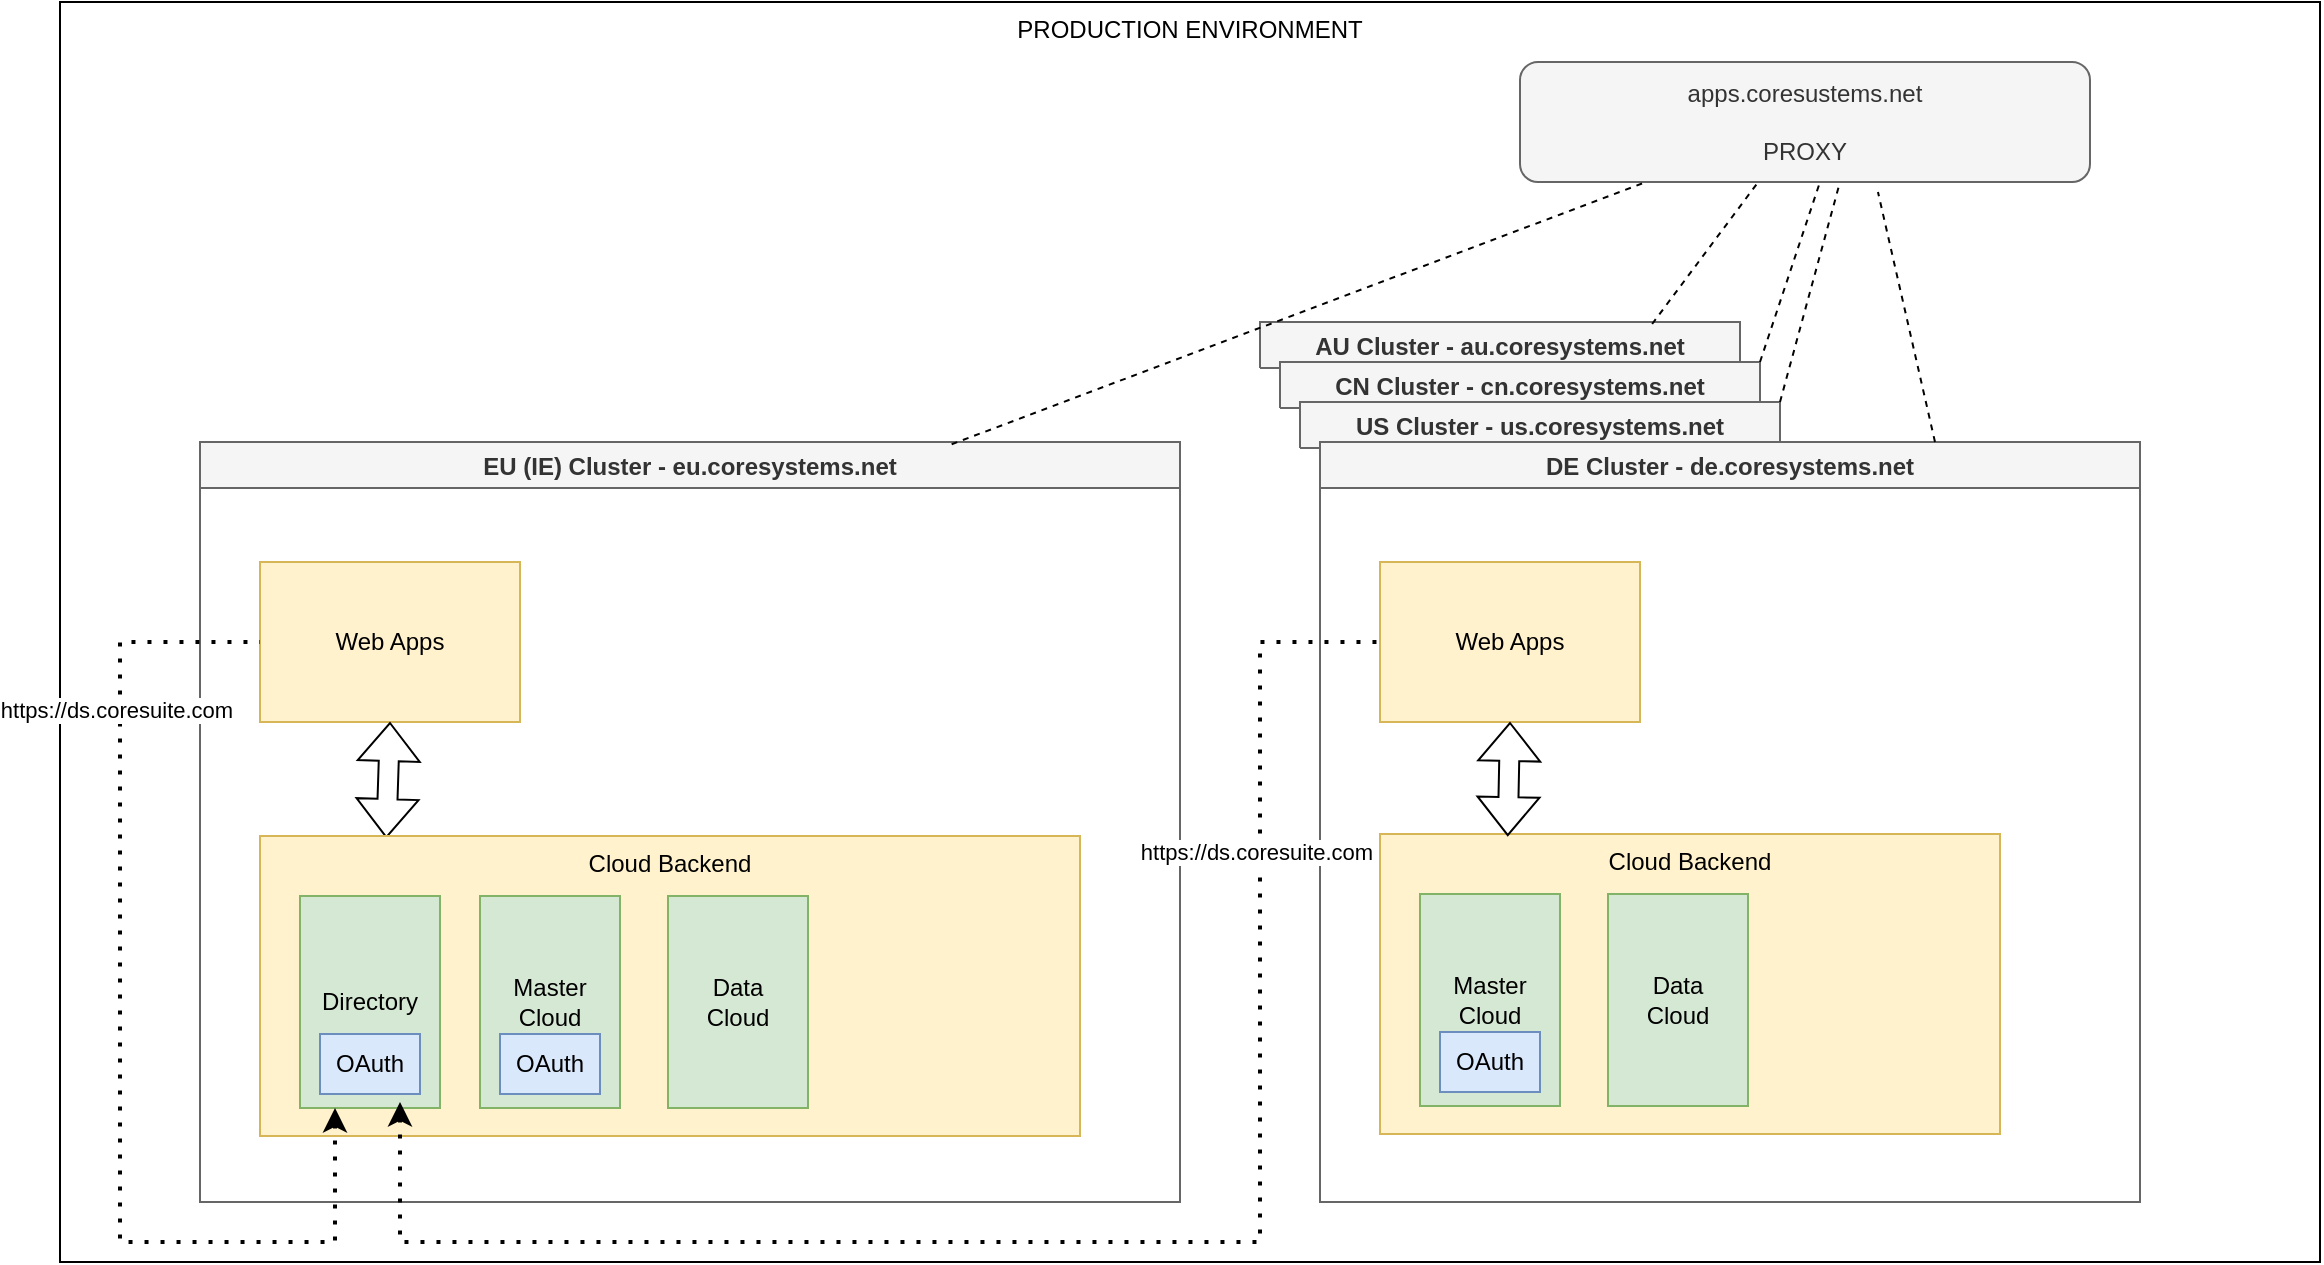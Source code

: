 <mxfile version="15.8.9" type="github">
  <diagram id="gdlnoZKZklTp6bTF2Lhv" name="Page-1">
    <mxGraphModel dx="1625" dy="764" grid="1" gridSize="10" guides="1" tooltips="1" connect="1" arrows="1" fold="1" page="1" pageScale="1" pageWidth="827" pageHeight="1169" math="0" shadow="0">
      <root>
        <mxCell id="0" />
        <mxCell id="1" parent="0" />
        <mxCell id="xhJdrprikNvAxsZIHGfB-2" value="PRODUCTION ENVIRONMENT" style="rounded=0;whiteSpace=wrap;html=1;verticalAlign=top;" vertex="1" parent="1">
          <mxGeometry x="40" y="40" width="1130" height="630" as="geometry" />
        </mxCell>
        <mxCell id="xhJdrprikNvAxsZIHGfB-4" value="AU Cluster - au.coresystems.net" style="swimlane;fillColor=#f5f5f5;fontColor=#333333;strokeColor=#666666;" vertex="1" collapsed="1" parent="1">
          <mxGeometry x="640" y="200" width="240" height="23" as="geometry">
            <mxRectangle x="640" y="200" width="410" height="380" as="alternateBounds" />
          </mxGeometry>
        </mxCell>
        <mxCell id="xhJdrprikNvAxsZIHGfB-9" value="CN Cluster - cn.coresystems.net" style="swimlane;fillColor=#f5f5f5;fontColor=#333333;strokeColor=#666666;" vertex="1" collapsed="1" parent="1">
          <mxGeometry x="650" y="220" width="240" height="23" as="geometry">
            <mxRectangle x="650" y="220" width="410" height="380" as="alternateBounds" />
          </mxGeometry>
        </mxCell>
        <mxCell id="xhJdrprikNvAxsZIHGfB-10" value="US Cluster - us.coresystems.net" style="swimlane;fillColor=#f5f5f5;fontColor=#333333;strokeColor=#666666;" vertex="1" collapsed="1" parent="1">
          <mxGeometry x="660" y="240" width="240" height="23" as="geometry">
            <mxRectangle x="660" y="240" width="410" height="380" as="alternateBounds" />
          </mxGeometry>
        </mxCell>
        <mxCell id="xhJdrprikNvAxsZIHGfB-11" value="DE Cluster - de.coresystems.net" style="swimlane;fillColor=#f5f5f5;fontColor=#333333;strokeColor=#666666;" vertex="1" parent="1">
          <mxGeometry x="670" y="260" width="410" height="380" as="geometry">
            <mxRectangle x="100" y="240" width="50" height="23" as="alternateBounds" />
          </mxGeometry>
        </mxCell>
        <mxCell id="xhJdrprikNvAxsZIHGfB-12" value="EU (IE) Cluster - eu.coresystems.net" style="swimlane;fillColor=#f5f5f5;fontColor=#333333;strokeColor=#666666;" vertex="1" parent="1">
          <mxGeometry x="110" y="260" width="490" height="380" as="geometry" />
        </mxCell>
        <mxCell id="xhJdrprikNvAxsZIHGfB-14" value="Web Apps" style="rounded=0;whiteSpace=wrap;html=1;fillColor=#fff2cc;strokeColor=#d6b656;" vertex="1" parent="1">
          <mxGeometry x="140" y="320" width="130" height="80" as="geometry" />
        </mxCell>
        <mxCell id="xhJdrprikNvAxsZIHGfB-38" value="" style="endArrow=none;dashed=1;html=1;rounded=0;exitX=1;exitY=0;exitDx=0;exitDy=0;" edge="1" parent="1" source="xhJdrprikNvAxsZIHGfB-10">
          <mxGeometry width="50" height="50" relative="1" as="geometry">
            <mxPoint x="660" y="170" as="sourcePoint" />
            <mxPoint x="930" y="130" as="targetPoint" />
          </mxGeometry>
        </mxCell>
        <mxCell id="xhJdrprikNvAxsZIHGfB-26" value="Web Apps" style="rounded=0;whiteSpace=wrap;html=1;fillColor=#fff2cc;strokeColor=#d6b656;" vertex="1" parent="1">
          <mxGeometry x="700" y="320" width="130" height="80" as="geometry" />
        </mxCell>
        <mxCell id="xhJdrprikNvAxsZIHGfB-34" value="&lt;div&gt;apps.coresustems.net&lt;/div&gt;&lt;div&gt;&lt;br&gt;&lt;/div&gt;&lt;div&gt;PROXY&lt;br&gt;&lt;/div&gt;" style="rounded=1;whiteSpace=wrap;html=1;fillColor=#f5f5f5;fontColor=#333333;strokeColor=#666666;" vertex="1" parent="1">
          <mxGeometry x="770" y="70" width="285" height="60" as="geometry" />
        </mxCell>
        <mxCell id="xhJdrprikNvAxsZIHGfB-35" value="" style="endArrow=none;dashed=1;html=1;rounded=0;exitX=0.767;exitY=0.003;exitDx=0;exitDy=0;exitPerimeter=0;" edge="1" parent="1" source="xhJdrprikNvAxsZIHGfB-12" target="xhJdrprikNvAxsZIHGfB-34">
          <mxGeometry width="50" height="50" relative="1" as="geometry">
            <mxPoint x="590" y="170" as="sourcePoint" />
            <mxPoint x="640" y="120" as="targetPoint" />
          </mxGeometry>
        </mxCell>
        <mxCell id="xhJdrprikNvAxsZIHGfB-36" value="" style="endArrow=none;dashed=1;html=1;rounded=0;exitX=0.75;exitY=0;exitDx=0;exitDy=0;entryX=0.628;entryY=1.083;entryDx=0;entryDy=0;entryPerimeter=0;" edge="1" parent="1" source="xhJdrprikNvAxsZIHGfB-11" target="xhJdrprikNvAxsZIHGfB-34">
          <mxGeometry width="50" height="50" relative="1" as="geometry">
            <mxPoint x="600" y="420" as="sourcePoint" />
            <mxPoint x="650" y="370" as="targetPoint" />
          </mxGeometry>
        </mxCell>
        <mxCell id="xhJdrprikNvAxsZIHGfB-39" value="" style="endArrow=none;dashed=1;html=1;rounded=0;exitX=1;exitY=0;exitDx=0;exitDy=0;" edge="1" parent="1" source="xhJdrprikNvAxsZIHGfB-9">
          <mxGeometry width="50" height="50" relative="1" as="geometry">
            <mxPoint x="771.97" y="245.009" as="sourcePoint" />
            <mxPoint x="920" y="130" as="targetPoint" />
          </mxGeometry>
        </mxCell>
        <mxCell id="xhJdrprikNvAxsZIHGfB-40" value="" style="endArrow=none;dashed=1;html=1;rounded=0;entryX=0.418;entryY=1;entryDx=0;entryDy=0;entryPerimeter=0;exitX=0.817;exitY=0.043;exitDx=0;exitDy=0;exitPerimeter=0;" edge="1" parent="1" source="xhJdrprikNvAxsZIHGfB-4" target="xhJdrprikNvAxsZIHGfB-34">
          <mxGeometry width="50" height="50" relative="1" as="geometry">
            <mxPoint x="754" y="230.989" as="sourcePoint" />
            <mxPoint x="860" y="140" as="targetPoint" />
          </mxGeometry>
        </mxCell>
        <mxCell id="xhJdrprikNvAxsZIHGfB-41" value="" style="shape=flexArrow;endArrow=classic;startArrow=classic;html=1;rounded=0;entryX=0.5;entryY=1;entryDx=0;entryDy=0;exitX=0.154;exitY=0.007;exitDx=0;exitDy=0;exitPerimeter=0;" edge="1" parent="1" source="xhJdrprikNvAxsZIHGfB-17" target="xhJdrprikNvAxsZIHGfB-14">
          <mxGeometry width="100" height="100" relative="1" as="geometry">
            <mxPoint x="180" y="450" as="sourcePoint" />
            <mxPoint x="260" y="380" as="targetPoint" />
          </mxGeometry>
        </mxCell>
        <mxCell id="xhJdrprikNvAxsZIHGfB-42" value="" style="group" vertex="1" connectable="0" parent="1">
          <mxGeometry x="140" y="457" width="410" height="150" as="geometry" />
        </mxCell>
        <mxCell id="xhJdrprikNvAxsZIHGfB-17" value="Cloud Backend" style="rounded=0;whiteSpace=wrap;html=1;verticalAlign=top;fillColor=#fff2cc;strokeColor=#d6b656;" vertex="1" parent="xhJdrprikNvAxsZIHGfB-42">
          <mxGeometry width="410" height="150" as="geometry" />
        </mxCell>
        <mxCell id="xhJdrprikNvAxsZIHGfB-20" value="Directory" style="rounded=0;whiteSpace=wrap;html=1;fillColor=#d5e8d4;strokeColor=#82b366;" vertex="1" parent="xhJdrprikNvAxsZIHGfB-42">
          <mxGeometry x="20" y="30" width="70" height="106" as="geometry" />
        </mxCell>
        <mxCell id="xhJdrprikNvAxsZIHGfB-21" value="&lt;div&gt;Master&lt;/div&gt;&lt;div&gt;Cloud&lt;br&gt;&lt;/div&gt;" style="rounded=0;whiteSpace=wrap;html=1;fillColor=#d5e8d4;strokeColor=#82b366;" vertex="1" parent="xhJdrprikNvAxsZIHGfB-42">
          <mxGeometry x="110" y="30" width="70" height="106" as="geometry" />
        </mxCell>
        <mxCell id="xhJdrprikNvAxsZIHGfB-22" value="&lt;div&gt;Data&lt;/div&gt;&lt;div&gt;Cloud&lt;br&gt;&lt;/div&gt;" style="rounded=0;whiteSpace=wrap;html=1;fillColor=#d5e8d4;strokeColor=#82b366;" vertex="1" parent="xhJdrprikNvAxsZIHGfB-42">
          <mxGeometry x="204" y="30" width="70" height="106" as="geometry" />
        </mxCell>
        <mxCell id="xhJdrprikNvAxsZIHGfB-23" value="OAuth" style="rounded=0;whiteSpace=wrap;html=1;fillColor=#dae8fc;strokeColor=#6c8ebf;" vertex="1" parent="xhJdrprikNvAxsZIHGfB-42">
          <mxGeometry x="30" y="99" width="50" height="30" as="geometry" />
        </mxCell>
        <mxCell id="xhJdrprikNvAxsZIHGfB-25" value="OAuth" style="rounded=0;whiteSpace=wrap;html=1;fillColor=#dae8fc;strokeColor=#6c8ebf;" vertex="1" parent="xhJdrprikNvAxsZIHGfB-42">
          <mxGeometry x="120" y="99" width="50" height="30" as="geometry" />
        </mxCell>
        <mxCell id="xhJdrprikNvAxsZIHGfB-45" value="" style="endArrow=none;dashed=1;html=1;dashPattern=1 3;strokeWidth=2;rounded=0;strokeColor=default;startArrow=classic;startFill=1;endFill=0;edgeStyle=orthogonalEdgeStyle;" edge="1" parent="1">
          <mxGeometry width="50" height="50" relative="1" as="geometry">
            <mxPoint x="210" y="590" as="sourcePoint" />
            <mxPoint x="700" y="360" as="targetPoint" />
            <Array as="points">
              <mxPoint x="210" y="660" />
              <mxPoint x="640" y="660" />
              <mxPoint x="640" y="360" />
            </Array>
          </mxGeometry>
        </mxCell>
        <mxCell id="xhJdrprikNvAxsZIHGfB-46" value="https://ds.coresuite.com" style="edgeLabel;html=1;align=center;verticalAlign=middle;resizable=0;points=[];" vertex="1" connectable="0" parent="xhJdrprikNvAxsZIHGfB-45">
          <mxGeometry x="0.618" y="2" relative="1" as="geometry">
            <mxPoint as="offset" />
          </mxGeometry>
        </mxCell>
        <mxCell id="xhJdrprikNvAxsZIHGfB-43" value="" style="group" vertex="1" connectable="0" parent="1">
          <mxGeometry x="700" y="456" width="310" height="150" as="geometry" />
        </mxCell>
        <mxCell id="xhJdrprikNvAxsZIHGfB-27" value="Cloud Backend" style="rounded=0;whiteSpace=wrap;html=1;verticalAlign=top;fillColor=#fff2cc;strokeColor=#d6b656;" vertex="1" parent="xhJdrprikNvAxsZIHGfB-43">
          <mxGeometry width="310" height="150" as="geometry" />
        </mxCell>
        <mxCell id="xhJdrprikNvAxsZIHGfB-29" value="&lt;div&gt;Master&lt;/div&gt;&lt;div&gt;Cloud&lt;br&gt;&lt;/div&gt;" style="rounded=0;whiteSpace=wrap;html=1;fillColor=#d5e8d4;strokeColor=#82b366;" vertex="1" parent="xhJdrprikNvAxsZIHGfB-43">
          <mxGeometry x="20" y="30" width="70" height="106" as="geometry" />
        </mxCell>
        <mxCell id="xhJdrprikNvAxsZIHGfB-30" value="&lt;div&gt;Data&lt;/div&gt;&lt;div&gt;Cloud&lt;br&gt;&lt;/div&gt;" style="rounded=0;whiteSpace=wrap;html=1;fillColor=#d5e8d4;strokeColor=#82b366;" vertex="1" parent="xhJdrprikNvAxsZIHGfB-43">
          <mxGeometry x="114" y="30" width="70" height="106" as="geometry" />
        </mxCell>
        <mxCell id="xhJdrprikNvAxsZIHGfB-32" value="OAuth" style="rounded=0;whiteSpace=wrap;html=1;fillColor=#dae8fc;strokeColor=#6c8ebf;" vertex="1" parent="xhJdrprikNvAxsZIHGfB-43">
          <mxGeometry x="30" y="99" width="50" height="30" as="geometry" />
        </mxCell>
        <mxCell id="xhJdrprikNvAxsZIHGfB-44" value="" style="shape=flexArrow;endArrow=classic;startArrow=classic;html=1;rounded=0;entryX=0.206;entryY=0.007;entryDx=0;entryDy=0;exitX=0.5;exitY=1;exitDx=0;exitDy=0;entryPerimeter=0;" edge="1" parent="1" source="xhJdrprikNvAxsZIHGfB-26" target="xhJdrprikNvAxsZIHGfB-27">
          <mxGeometry width="100" height="100" relative="1" as="geometry">
            <mxPoint x="213.14" y="468.05" as="sourcePoint" />
            <mxPoint x="215" y="410" as="targetPoint" />
          </mxGeometry>
        </mxCell>
        <mxCell id="xhJdrprikNvAxsZIHGfB-47" value="" style="endArrow=none;dashed=1;html=1;dashPattern=1 3;strokeWidth=2;rounded=0;strokeColor=default;startArrow=classic;startFill=1;endFill=0;edgeStyle=orthogonalEdgeStyle;entryX=0;entryY=0.5;entryDx=0;entryDy=0;exitX=0.25;exitY=1;exitDx=0;exitDy=0;" edge="1" parent="1" source="xhJdrprikNvAxsZIHGfB-20" target="xhJdrprikNvAxsZIHGfB-14">
          <mxGeometry width="50" height="50" relative="1" as="geometry">
            <mxPoint x="220" y="600" as="sourcePoint" />
            <mxPoint x="710" y="370" as="targetPoint" />
            <Array as="points">
              <mxPoint x="178" y="660" />
              <mxPoint x="70" y="660" />
              <mxPoint x="70" y="360" />
            </Array>
          </mxGeometry>
        </mxCell>
        <mxCell id="xhJdrprikNvAxsZIHGfB-48" value="https://ds.coresuite.com" style="edgeLabel;html=1;align=center;verticalAlign=middle;resizable=0;points=[];" vertex="1" connectable="0" parent="xhJdrprikNvAxsZIHGfB-47">
          <mxGeometry x="0.618" y="2" relative="1" as="geometry">
            <mxPoint as="offset" />
          </mxGeometry>
        </mxCell>
      </root>
    </mxGraphModel>
  </diagram>
</mxfile>
